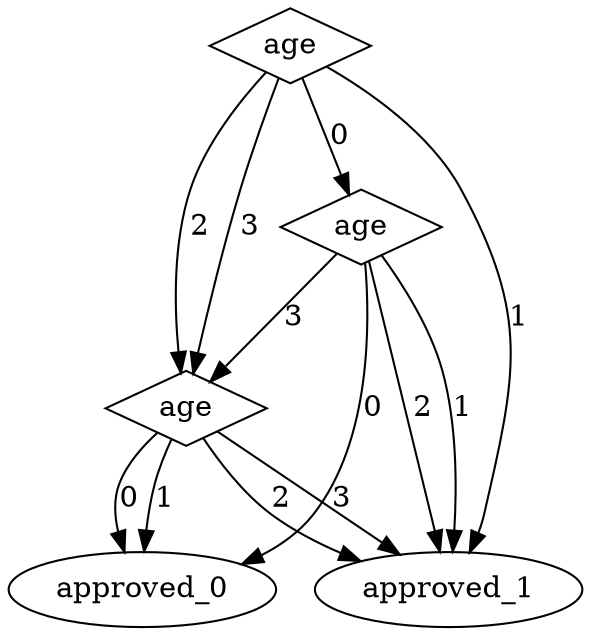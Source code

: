 digraph {
node [label=approved_1,style=""] approved_1
node [label=approved_1,style=""] approved_1
node [label=approved_0,style=""] approved_0
node [label=approved_0,style=""] approved_0
node [label=approved_1,style=""] approved_1
node [label=approved_1,style=""] approved_1
node [label=approved_0,style=""] approved_0
node [label=approved_1,style=""] approved_1
node [label=age,shape="diamond",style=""] 2
node [label=age,shape="diamond",style=""] 1
node [label=age,shape="diamond",style=""] 0

2 -> approved_1 [label="3"]
2 -> approved_1 [label="2"]
2 -> approved_0 [label="1"]
2 -> approved_0 [label="0"]
1 -> 2 [label="3"]
1 -> approved_1 [label="2"]
1 -> approved_1 [label="1"]
1 -> approved_0 [label="0"]
0 -> 2 [label="3"]
0 -> 2 [label="2"]
0 -> approved_1 [label="1"]
0 -> 1 [label="0"]
}